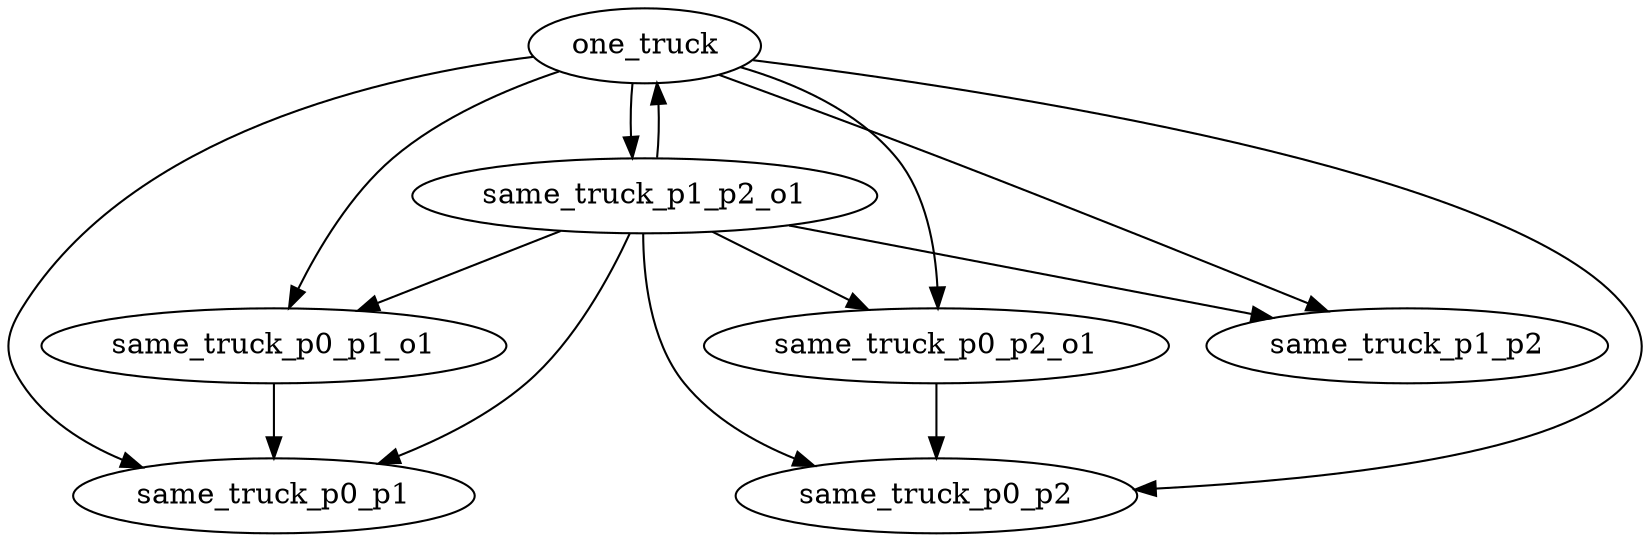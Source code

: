 digraph G {
one_truck -> same_truck_p0_p1;one_truck -> same_truck_p0_p1_o1;one_truck -> same_truck_p0_p2;one_truck -> same_truck_p0_p2_o1;one_truck -> same_truck_p1_p2;one_truck -> same_truck_p1_p2_o1;same_truck_p0_p1_o1 -> same_truck_p0_p1;same_truck_p0_p2_o1 -> same_truck_p0_p2;same_truck_p1_p2_o1 -> one_truck;same_truck_p1_p2_o1 -> same_truck_p0_p1;same_truck_p1_p2_o1 -> same_truck_p0_p1_o1;same_truck_p1_p2_o1 -> same_truck_p0_p2;same_truck_p1_p2_o1 -> same_truck_p0_p2_o1;same_truck_p1_p2_o1 -> same_truck_p1_p2;}